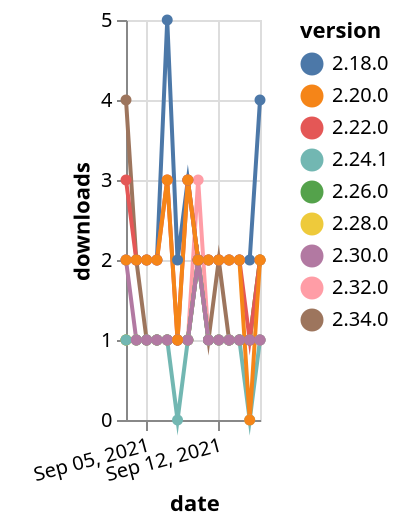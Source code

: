 {"$schema": "https://vega.github.io/schema/vega-lite/v5.json", "description": "A simple bar chart with embedded data.", "data": {"values": [{"date": "2021-09-03", "total": 183, "delta": 1, "version": "2.32.0"}, {"date": "2021-09-04", "total": 184, "delta": 1, "version": "2.32.0"}, {"date": "2021-09-05", "total": 185, "delta": 1, "version": "2.32.0"}, {"date": "2021-09-06", "total": 186, "delta": 1, "version": "2.32.0"}, {"date": "2021-09-07", "total": 187, "delta": 1, "version": "2.32.0"}, {"date": "2021-09-08", "total": 188, "delta": 1, "version": "2.32.0"}, {"date": "2021-09-09", "total": 189, "delta": 1, "version": "2.32.0"}, {"date": "2021-09-10", "total": 192, "delta": 3, "version": "2.32.0"}, {"date": "2021-09-11", "total": 193, "delta": 1, "version": "2.32.0"}, {"date": "2021-09-12", "total": 194, "delta": 1, "version": "2.32.0"}, {"date": "2021-09-13", "total": 195, "delta": 1, "version": "2.32.0"}, {"date": "2021-09-14", "total": 196, "delta": 1, "version": "2.32.0"}, {"date": "2021-09-15", "total": 197, "delta": 1, "version": "2.32.0"}, {"date": "2021-09-16", "total": 198, "delta": 1, "version": "2.32.0"}, {"date": "2021-09-03", "total": 194, "delta": 1, "version": "2.28.0"}, {"date": "2021-09-04", "total": 195, "delta": 1, "version": "2.28.0"}, {"date": "2021-09-05", "total": 196, "delta": 1, "version": "2.28.0"}, {"date": "2021-09-06", "total": 197, "delta": 1, "version": "2.28.0"}, {"date": "2021-09-07", "total": 198, "delta": 1, "version": "2.28.0"}, {"date": "2021-09-08", "total": 199, "delta": 1, "version": "2.28.0"}, {"date": "2021-09-09", "total": 200, "delta": 1, "version": "2.28.0"}, {"date": "2021-09-10", "total": 202, "delta": 2, "version": "2.28.0"}, {"date": "2021-09-11", "total": 203, "delta": 1, "version": "2.28.0"}, {"date": "2021-09-12", "total": 204, "delta": 1, "version": "2.28.0"}, {"date": "2021-09-13", "total": 205, "delta": 1, "version": "2.28.0"}, {"date": "2021-09-14", "total": 206, "delta": 1, "version": "2.28.0"}, {"date": "2021-09-15", "total": 207, "delta": 1, "version": "2.28.0"}, {"date": "2021-09-16", "total": 209, "delta": 2, "version": "2.28.0"}, {"date": "2021-09-03", "total": 204, "delta": 1, "version": "2.26.0"}, {"date": "2021-09-04", "total": 205, "delta": 1, "version": "2.26.0"}, {"date": "2021-09-05", "total": 206, "delta": 1, "version": "2.26.0"}, {"date": "2021-09-06", "total": 207, "delta": 1, "version": "2.26.0"}, {"date": "2021-09-07", "total": 208, "delta": 1, "version": "2.26.0"}, {"date": "2021-09-08", "total": 209, "delta": 1, "version": "2.26.0"}, {"date": "2021-09-09", "total": 210, "delta": 1, "version": "2.26.0"}, {"date": "2021-09-10", "total": 212, "delta": 2, "version": "2.26.0"}, {"date": "2021-09-11", "total": 213, "delta": 1, "version": "2.26.0"}, {"date": "2021-09-12", "total": 214, "delta": 1, "version": "2.26.0"}, {"date": "2021-09-13", "total": 215, "delta": 1, "version": "2.26.0"}, {"date": "2021-09-14", "total": 216, "delta": 1, "version": "2.26.0"}, {"date": "2021-09-15", "total": 217, "delta": 1, "version": "2.26.0"}, {"date": "2021-09-16", "total": 219, "delta": 2, "version": "2.26.0"}, {"date": "2021-09-03", "total": 119, "delta": 4, "version": "2.34.0"}, {"date": "2021-09-04", "total": 121, "delta": 2, "version": "2.34.0"}, {"date": "2021-09-05", "total": 122, "delta": 1, "version": "2.34.0"}, {"date": "2021-09-06", "total": 123, "delta": 1, "version": "2.34.0"}, {"date": "2021-09-07", "total": 124, "delta": 1, "version": "2.34.0"}, {"date": "2021-09-08", "total": 125, "delta": 1, "version": "2.34.0"}, {"date": "2021-09-09", "total": 126, "delta": 1, "version": "2.34.0"}, {"date": "2021-09-10", "total": 128, "delta": 2, "version": "2.34.0"}, {"date": "2021-09-11", "total": 129, "delta": 1, "version": "2.34.0"}, {"date": "2021-09-12", "total": 131, "delta": 2, "version": "2.34.0"}, {"date": "2021-09-13", "total": 132, "delta": 1, "version": "2.34.0"}, {"date": "2021-09-14", "total": 133, "delta": 1, "version": "2.34.0"}, {"date": "2021-09-15", "total": 134, "delta": 1, "version": "2.34.0"}, {"date": "2021-09-16", "total": 135, "delta": 1, "version": "2.34.0"}, {"date": "2021-09-03", "total": 255, "delta": 1, "version": "2.24.1"}, {"date": "2021-09-04", "total": 256, "delta": 1, "version": "2.24.1"}, {"date": "2021-09-05", "total": 257, "delta": 1, "version": "2.24.1"}, {"date": "2021-09-06", "total": 258, "delta": 1, "version": "2.24.1"}, {"date": "2021-09-07", "total": 259, "delta": 1, "version": "2.24.1"}, {"date": "2021-09-08", "total": 259, "delta": 0, "version": "2.24.1"}, {"date": "2021-09-09", "total": 260, "delta": 1, "version": "2.24.1"}, {"date": "2021-09-10", "total": 262, "delta": 2, "version": "2.24.1"}, {"date": "2021-09-11", "total": 263, "delta": 1, "version": "2.24.1"}, {"date": "2021-09-12", "total": 264, "delta": 1, "version": "2.24.1"}, {"date": "2021-09-13", "total": 265, "delta": 1, "version": "2.24.1"}, {"date": "2021-09-14", "total": 266, "delta": 1, "version": "2.24.1"}, {"date": "2021-09-15", "total": 266, "delta": 0, "version": "2.24.1"}, {"date": "2021-09-16", "total": 267, "delta": 1, "version": "2.24.1"}, {"date": "2021-09-03", "total": 3559, "delta": 2, "version": "2.18.0"}, {"date": "2021-09-04", "total": 3561, "delta": 2, "version": "2.18.0"}, {"date": "2021-09-05", "total": 3563, "delta": 2, "version": "2.18.0"}, {"date": "2021-09-06", "total": 3565, "delta": 2, "version": "2.18.0"}, {"date": "2021-09-07", "total": 3570, "delta": 5, "version": "2.18.0"}, {"date": "2021-09-08", "total": 3572, "delta": 2, "version": "2.18.0"}, {"date": "2021-09-09", "total": 3575, "delta": 3, "version": "2.18.0"}, {"date": "2021-09-10", "total": 3577, "delta": 2, "version": "2.18.0"}, {"date": "2021-09-11", "total": 3579, "delta": 2, "version": "2.18.0"}, {"date": "2021-09-12", "total": 3581, "delta": 2, "version": "2.18.0"}, {"date": "2021-09-13", "total": 3583, "delta": 2, "version": "2.18.0"}, {"date": "2021-09-14", "total": 3585, "delta": 2, "version": "2.18.0"}, {"date": "2021-09-15", "total": 3587, "delta": 2, "version": "2.18.0"}, {"date": "2021-09-16", "total": 3591, "delta": 4, "version": "2.18.0"}, {"date": "2021-09-03", "total": 2258, "delta": 3, "version": "2.22.0"}, {"date": "2021-09-04", "total": 2260, "delta": 2, "version": "2.22.0"}, {"date": "2021-09-05", "total": 2262, "delta": 2, "version": "2.22.0"}, {"date": "2021-09-06", "total": 2264, "delta": 2, "version": "2.22.0"}, {"date": "2021-09-07", "total": 2267, "delta": 3, "version": "2.22.0"}, {"date": "2021-09-08", "total": 2268, "delta": 1, "version": "2.22.0"}, {"date": "2021-09-09", "total": 2271, "delta": 3, "version": "2.22.0"}, {"date": "2021-09-10", "total": 2273, "delta": 2, "version": "2.22.0"}, {"date": "2021-09-11", "total": 2275, "delta": 2, "version": "2.22.0"}, {"date": "2021-09-12", "total": 2277, "delta": 2, "version": "2.22.0"}, {"date": "2021-09-13", "total": 2279, "delta": 2, "version": "2.22.0"}, {"date": "2021-09-14", "total": 2281, "delta": 2, "version": "2.22.0"}, {"date": "2021-09-15", "total": 2282, "delta": 1, "version": "2.22.0"}, {"date": "2021-09-16", "total": 2284, "delta": 2, "version": "2.22.0"}, {"date": "2021-09-03", "total": 156, "delta": 2, "version": "2.30.0"}, {"date": "2021-09-04", "total": 157, "delta": 1, "version": "2.30.0"}, {"date": "2021-09-05", "total": 158, "delta": 1, "version": "2.30.0"}, {"date": "2021-09-06", "total": 159, "delta": 1, "version": "2.30.0"}, {"date": "2021-09-07", "total": 160, "delta": 1, "version": "2.30.0"}, {"date": "2021-09-08", "total": 161, "delta": 1, "version": "2.30.0"}, {"date": "2021-09-09", "total": 162, "delta": 1, "version": "2.30.0"}, {"date": "2021-09-10", "total": 164, "delta": 2, "version": "2.30.0"}, {"date": "2021-09-11", "total": 165, "delta": 1, "version": "2.30.0"}, {"date": "2021-09-12", "total": 166, "delta": 1, "version": "2.30.0"}, {"date": "2021-09-13", "total": 167, "delta": 1, "version": "2.30.0"}, {"date": "2021-09-14", "total": 168, "delta": 1, "version": "2.30.0"}, {"date": "2021-09-15", "total": 169, "delta": 1, "version": "2.30.0"}, {"date": "2021-09-16", "total": 170, "delta": 1, "version": "2.30.0"}, {"date": "2021-09-03", "total": 2538, "delta": 2, "version": "2.20.0"}, {"date": "2021-09-04", "total": 2540, "delta": 2, "version": "2.20.0"}, {"date": "2021-09-05", "total": 2542, "delta": 2, "version": "2.20.0"}, {"date": "2021-09-06", "total": 2544, "delta": 2, "version": "2.20.0"}, {"date": "2021-09-07", "total": 2547, "delta": 3, "version": "2.20.0"}, {"date": "2021-09-08", "total": 2548, "delta": 1, "version": "2.20.0"}, {"date": "2021-09-09", "total": 2551, "delta": 3, "version": "2.20.0"}, {"date": "2021-09-10", "total": 2553, "delta": 2, "version": "2.20.0"}, {"date": "2021-09-11", "total": 2555, "delta": 2, "version": "2.20.0"}, {"date": "2021-09-12", "total": 2557, "delta": 2, "version": "2.20.0"}, {"date": "2021-09-13", "total": 2559, "delta": 2, "version": "2.20.0"}, {"date": "2021-09-14", "total": 2561, "delta": 2, "version": "2.20.0"}, {"date": "2021-09-15", "total": 2561, "delta": 0, "version": "2.20.0"}, {"date": "2021-09-16", "total": 2563, "delta": 2, "version": "2.20.0"}]}, "width": "container", "mark": {"type": "line", "point": {"filled": true}}, "encoding": {"x": {"field": "date", "type": "temporal", "timeUnit": "yearmonthdate", "title": "date", "axis": {"labelAngle": -15}}, "y": {"field": "delta", "type": "quantitative", "title": "downloads"}, "color": {"field": "version", "type": "nominal"}, "tooltip": {"field": "delta"}}}